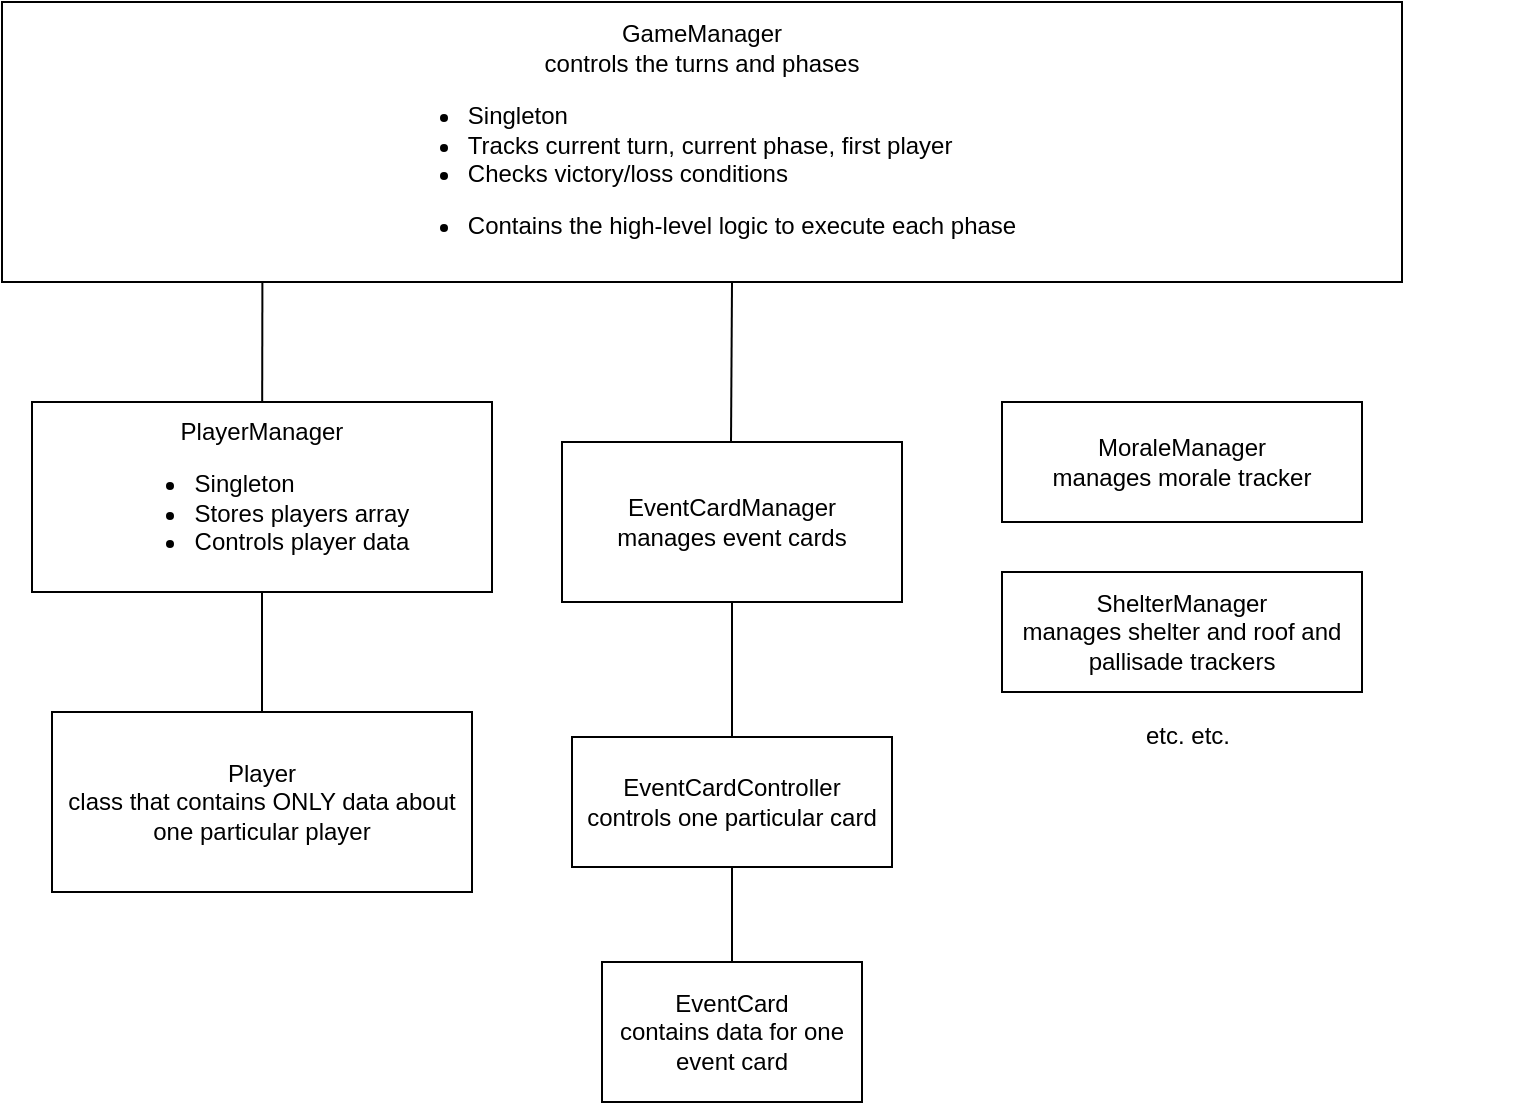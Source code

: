 <mxfile version="21.3.6" type="github">
  <diagram id="C5RBs43oDa-KdzZeNtuy" name="Page-1">
    <mxGraphModel dx="1434" dy="754" grid="1" gridSize="10" guides="1" tooltips="1" connect="1" arrows="1" fold="1" page="1" pageScale="1" pageWidth="827" pageHeight="1169" math="0" shadow="0">
      <root>
        <mxCell id="WIyWlLk6GJQsqaUBKTNV-0" />
        <mxCell id="WIyWlLk6GJQsqaUBKTNV-1" parent="WIyWlLk6GJQsqaUBKTNV-0" />
        <mxCell id="uDio8G-_guzUlMVyUNGx-0" value="&lt;div&gt;GameManager&lt;/div&gt;&lt;div&gt;controls the turns and phases&lt;br&gt;&lt;/div&gt;&lt;div align=&quot;left&quot;&gt;&lt;ul&gt;&lt;li&gt;Singleton&lt;br&gt;&lt;/li&gt;&lt;li&gt;Tracks current turn, current phase, first player&lt;/li&gt;&lt;li&gt;Checks victory/loss conditions&lt;br&gt;&lt;/li&gt;&lt;/ul&gt;&lt;/div&gt;&lt;div align=&quot;left&quot;&gt;&lt;ul&gt;&lt;li&gt;Contains the high-level logic to execute each phase&lt;br&gt;&lt;/li&gt;&lt;/ul&gt;&lt;/div&gt;" style="html=1;whiteSpace=wrap;" vertex="1" parent="WIyWlLk6GJQsqaUBKTNV-1">
          <mxGeometry x="70" y="140" width="700" height="140" as="geometry" />
        </mxCell>
        <mxCell id="uDio8G-_guzUlMVyUNGx-2" value="&lt;div&gt;Player&lt;/div&gt;&lt;div&gt;class that contains ONLY data about one particular player&lt;br&gt;&lt;/div&gt;" style="html=1;whiteSpace=wrap;" vertex="1" parent="WIyWlLk6GJQsqaUBKTNV-1">
          <mxGeometry x="95" y="495" width="210" height="90" as="geometry" />
        </mxCell>
        <mxCell id="uDio8G-_guzUlMVyUNGx-3" value="&lt;div&gt;PlayerManager&lt;/div&gt;&lt;div align=&quot;left&quot;&gt;&lt;ul&gt;&lt;li&gt;Singleton&lt;br&gt;&lt;/li&gt;&lt;li&gt;Stores players array&lt;/li&gt;&lt;li&gt;Controls player data&lt;br&gt;&lt;/li&gt;&lt;/ul&gt;&lt;/div&gt;" style="rounded=0;whiteSpace=wrap;html=1;" vertex="1" parent="WIyWlLk6GJQsqaUBKTNV-1">
          <mxGeometry x="85" y="340" width="230" height="95" as="geometry" />
        </mxCell>
        <mxCell id="uDio8G-_guzUlMVyUNGx-10" value="&lt;div&gt;MoraleManager&lt;/div&gt;&lt;div&gt;manages morale tracker&lt;br&gt;&lt;/div&gt;" style="html=1;whiteSpace=wrap;" vertex="1" parent="WIyWlLk6GJQsqaUBKTNV-1">
          <mxGeometry x="570" y="340" width="180" height="60" as="geometry" />
        </mxCell>
        <mxCell id="uDio8G-_guzUlMVyUNGx-11" value="&lt;div&gt;ShelterManager&lt;/div&gt;&lt;div&gt;manages shelter and roof and pallisade trackers&lt;br&gt;&lt;/div&gt;" style="html=1;whiteSpace=wrap;" vertex="1" parent="WIyWlLk6GJQsqaUBKTNV-1">
          <mxGeometry x="570" y="425" width="180" height="60" as="geometry" />
        </mxCell>
        <mxCell id="uDio8G-_guzUlMVyUNGx-12" value="etc. etc." style="text;html=1;strokeColor=none;fillColor=none;spacing=5;spacingTop=-20;whiteSpace=wrap;overflow=hidden;rounded=0;" vertex="1" parent="WIyWlLk6GJQsqaUBKTNV-1">
          <mxGeometry x="637" y="510" width="190" height="40" as="geometry" />
        </mxCell>
        <mxCell id="uDio8G-_guzUlMVyUNGx-13" value="" style="endArrow=none;html=1;rounded=0;entryX=0.186;entryY=1;entryDx=0;entryDy=0;entryPerimeter=0;" edge="1" parent="WIyWlLk6GJQsqaUBKTNV-1" source="uDio8G-_guzUlMVyUNGx-3" target="uDio8G-_guzUlMVyUNGx-0">
          <mxGeometry width="50" height="50" relative="1" as="geometry">
            <mxPoint x="180" y="360" as="sourcePoint" />
            <mxPoint x="200" y="290" as="targetPoint" />
          </mxGeometry>
        </mxCell>
        <mxCell id="uDio8G-_guzUlMVyUNGx-16" value="&lt;div&gt;EventCardManager&lt;/div&gt;&lt;div&gt;manages event cards&lt;br&gt;&lt;/div&gt;" style="html=1;whiteSpace=wrap;" vertex="1" parent="WIyWlLk6GJQsqaUBKTNV-1">
          <mxGeometry x="350" y="360" width="170" height="80" as="geometry" />
        </mxCell>
        <mxCell id="uDio8G-_guzUlMVyUNGx-17" value="&lt;div&gt;EventCardController&lt;/div&gt;&lt;div&gt;controls one particular card&lt;br&gt;&lt;/div&gt;" style="html=1;whiteSpace=wrap;" vertex="1" parent="WIyWlLk6GJQsqaUBKTNV-1">
          <mxGeometry x="355" y="507.5" width="160" height="65" as="geometry" />
        </mxCell>
        <mxCell id="uDio8G-_guzUlMVyUNGx-18" value="" style="endArrow=none;html=1;rounded=0;" edge="1" parent="WIyWlLk6GJQsqaUBKTNV-1">
          <mxGeometry width="50" height="50" relative="1" as="geometry">
            <mxPoint x="434.5" y="360" as="sourcePoint" />
            <mxPoint x="435" y="280" as="targetPoint" />
          </mxGeometry>
        </mxCell>
        <mxCell id="uDio8G-_guzUlMVyUNGx-19" value="" style="endArrow=none;html=1;rounded=0;entryX=0.5;entryY=1;entryDx=0;entryDy=0;exitX=0.5;exitY=0;exitDx=0;exitDy=0;" edge="1" parent="WIyWlLk6GJQsqaUBKTNV-1" source="uDio8G-_guzUlMVyUNGx-17" target="uDio8G-_guzUlMVyUNGx-16">
          <mxGeometry width="50" height="50" relative="1" as="geometry">
            <mxPoint x="434.5" y="495" as="sourcePoint" />
            <mxPoint x="434.5" y="435" as="targetPoint" />
          </mxGeometry>
        </mxCell>
        <mxCell id="uDio8G-_guzUlMVyUNGx-20" value="&lt;div&gt;EventCard&lt;/div&gt;&lt;div&gt;contains data for one event card&lt;br&gt;&lt;/div&gt;" style="html=1;whiteSpace=wrap;" vertex="1" parent="WIyWlLk6GJQsqaUBKTNV-1">
          <mxGeometry x="370" y="620" width="130" height="70" as="geometry" />
        </mxCell>
        <mxCell id="uDio8G-_guzUlMVyUNGx-21" value="" style="endArrow=none;html=1;rounded=0;entryX=0.5;entryY=1;entryDx=0;entryDy=0;exitX=0.5;exitY=0;exitDx=0;exitDy=0;" edge="1" parent="WIyWlLk6GJQsqaUBKTNV-1" source="uDio8G-_guzUlMVyUNGx-20" target="uDio8G-_guzUlMVyUNGx-17">
          <mxGeometry width="50" height="50" relative="1" as="geometry">
            <mxPoint x="445" y="518" as="sourcePoint" />
            <mxPoint x="445" y="450" as="targetPoint" />
          </mxGeometry>
        </mxCell>
        <mxCell id="uDio8G-_guzUlMVyUNGx-22" value="" style="endArrow=none;html=1;rounded=0;entryX=0.5;entryY=1;entryDx=0;entryDy=0;exitX=0.5;exitY=0;exitDx=0;exitDy=0;" edge="1" parent="WIyWlLk6GJQsqaUBKTNV-1" source="uDio8G-_guzUlMVyUNGx-2" target="uDio8G-_guzUlMVyUNGx-3">
          <mxGeometry width="50" height="50" relative="1" as="geometry">
            <mxPoint x="50" y="660" as="sourcePoint" />
            <mxPoint x="100" y="610" as="targetPoint" />
          </mxGeometry>
        </mxCell>
      </root>
    </mxGraphModel>
  </diagram>
</mxfile>
